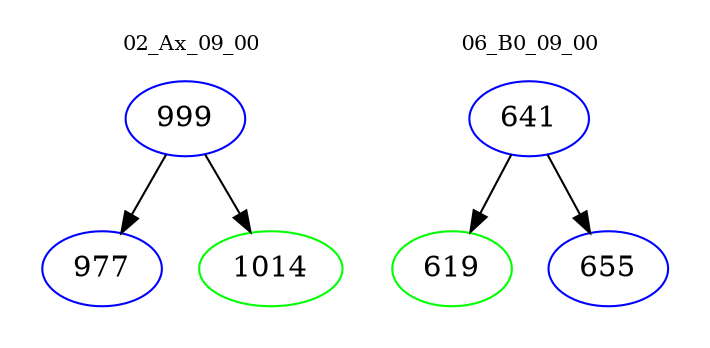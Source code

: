 digraph{
subgraph cluster_0 {
color = white
label = "02_Ax_09_00";
fontsize=10;
T0_999 [label="999", color="blue"]
T0_999 -> T0_977 [color="black"]
T0_977 [label="977", color="blue"]
T0_999 -> T0_1014 [color="black"]
T0_1014 [label="1014", color="green"]
}
subgraph cluster_1 {
color = white
label = "06_B0_09_00";
fontsize=10;
T1_641 [label="641", color="blue"]
T1_641 -> T1_619 [color="black"]
T1_619 [label="619", color="green"]
T1_641 -> T1_655 [color="black"]
T1_655 [label="655", color="blue"]
}
}
